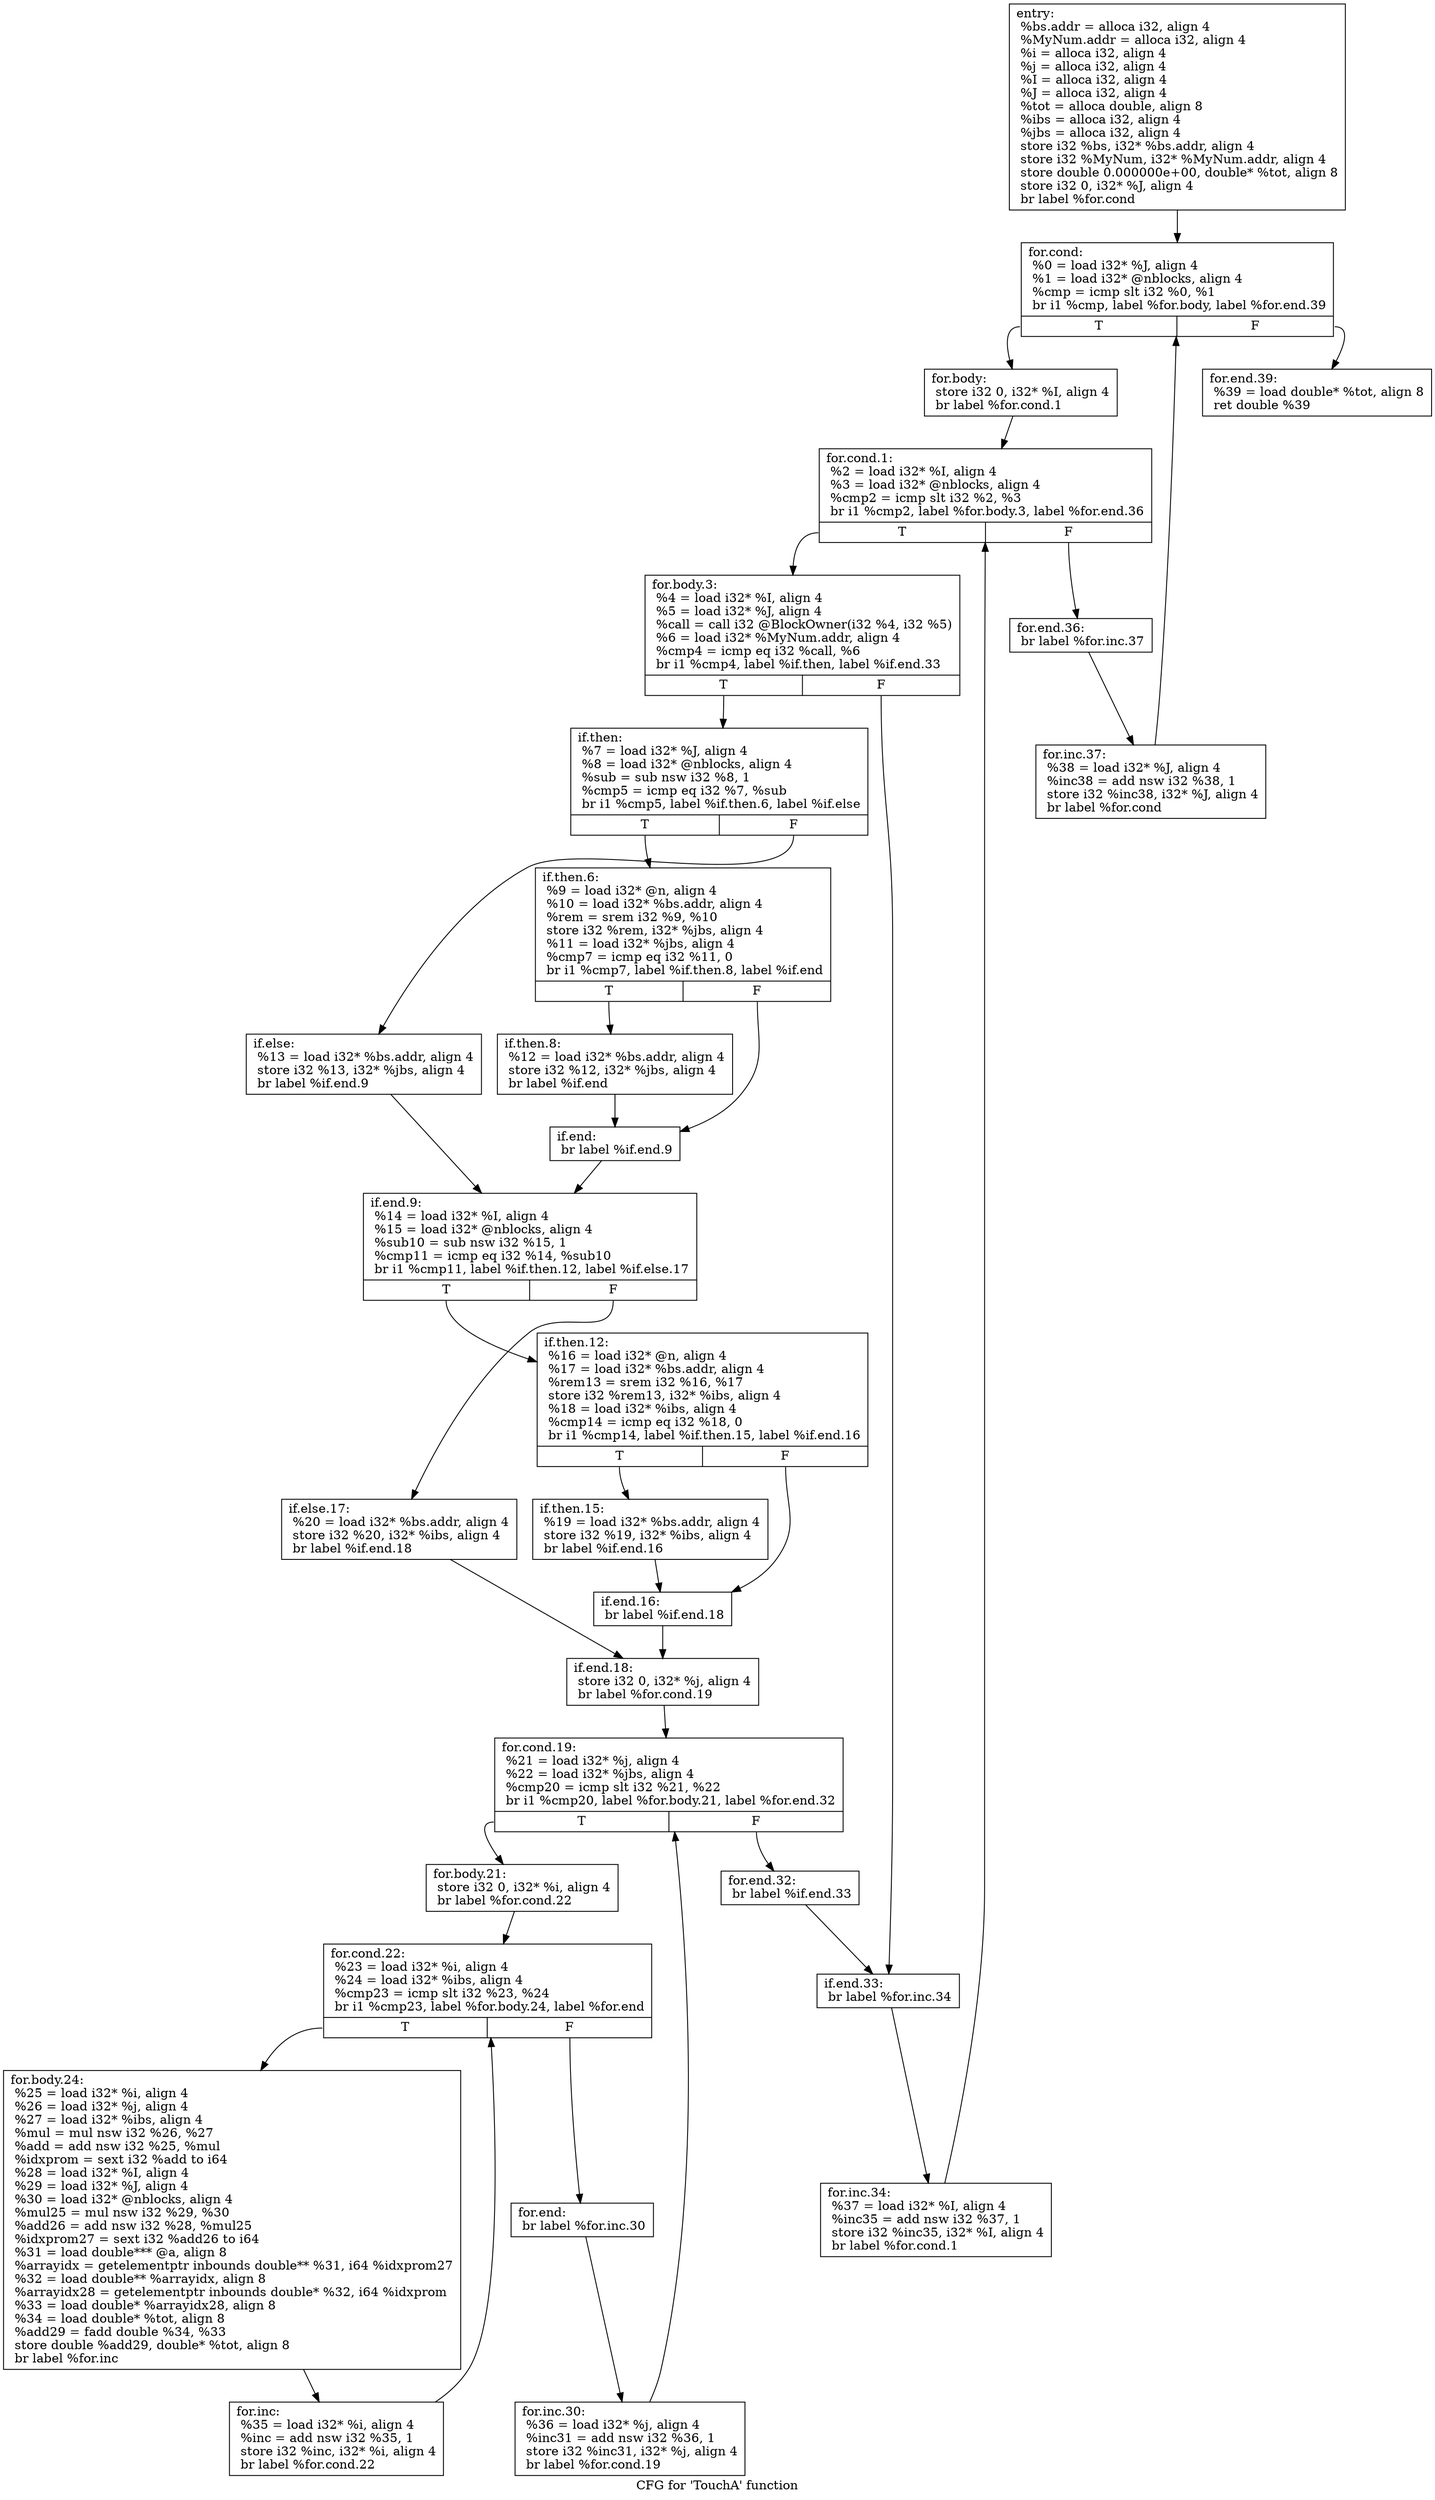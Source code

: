 digraph "CFG for 'TouchA' function" {
	label="CFG for 'TouchA' function";

	Node0x4906b40 [shape=record,label="{entry:\l  %bs.addr = alloca i32, align 4\l  %MyNum.addr = alloca i32, align 4\l  %i = alloca i32, align 4\l  %j = alloca i32, align 4\l  %I = alloca i32, align 4\l  %J = alloca i32, align 4\l  %tot = alloca double, align 8\l  %ibs = alloca i32, align 4\l  %jbs = alloca i32, align 4\l  store i32 %bs, i32* %bs.addr, align 4\l  store i32 %MyNum, i32* %MyNum.addr, align 4\l  store double 0.000000e+00, double* %tot, align 8\l  store i32 0, i32* %J, align 4\l  br label %for.cond\l}"];
	Node0x4906b40 -> Node0x4906b90;
	Node0x4906b90 [shape=record,label="{for.cond:                                         \l  %0 = load i32* %J, align 4\l  %1 = load i32* @nblocks, align 4\l  %cmp = icmp slt i32 %0, %1\l  br i1 %cmp, label %for.body, label %for.end.39\l|{<s0>T|<s1>F}}"];
	Node0x4906b90:s0 -> Node0x4906be0;
	Node0x4906b90:s1 -> Node0x4907400;
	Node0x4906be0 [shape=record,label="{for.body:                                         \l  store i32 0, i32* %I, align 4\l  br label %for.cond.1\l}"];
	Node0x4906be0 -> Node0x4906c30;
	Node0x4906c30 [shape=record,label="{for.cond.1:                                       \l  %2 = load i32* %I, align 4\l  %3 = load i32* @nblocks, align 4\l  %cmp2 = icmp slt i32 %2, %3\l  br i1 %cmp2, label %for.body.3, label %for.end.36\l|{<s0>T|<s1>F}}"];
	Node0x4906c30:s0 -> Node0x4906c80;
	Node0x4906c30:s1 -> Node0x4907360;
	Node0x4906c80 [shape=record,label="{for.body.3:                                       \l  %4 = load i32* %I, align 4\l  %5 = load i32* %J, align 4\l  %call = call i32 @BlockOwner(i32 %4, i32 %5)\l  %6 = load i32* %MyNum.addr, align 4\l  %cmp4 = icmp eq i32 %call, %6\l  br i1 %cmp4, label %if.then, label %if.end.33\l|{<s0>T|<s1>F}}"];
	Node0x4906c80:s0 -> Node0x4906cd0;
	Node0x4906c80:s1 -> Node0x49072c0;
	Node0x4906cd0 [shape=record,label="{if.then:                                          \l  %7 = load i32* %J, align 4\l  %8 = load i32* @nblocks, align 4\l  %sub = sub nsw i32 %8, 1\l  %cmp5 = icmp eq i32 %7, %sub\l  br i1 %cmp5, label %if.then.6, label %if.else\l|{<s0>T|<s1>F}}"];
	Node0x4906cd0:s0 -> Node0x4906d20;
	Node0x4906cd0:s1 -> Node0x4906e10;
	Node0x4906d20 [shape=record,label="{if.then.6:                                        \l  %9 = load i32* @n, align 4\l  %10 = load i32* %bs.addr, align 4\l  %rem = srem i32 %9, %10\l  store i32 %rem, i32* %jbs, align 4\l  %11 = load i32* %jbs, align 4\l  %cmp7 = icmp eq i32 %11, 0\l  br i1 %cmp7, label %if.then.8, label %if.end\l|{<s0>T|<s1>F}}"];
	Node0x4906d20:s0 -> Node0x4906d70;
	Node0x4906d20:s1 -> Node0x4906dc0;
	Node0x4906d70 [shape=record,label="{if.then.8:                                        \l  %12 = load i32* %bs.addr, align 4\l  store i32 %12, i32* %jbs, align 4\l  br label %if.end\l}"];
	Node0x4906d70 -> Node0x4906dc0;
	Node0x4906dc0 [shape=record,label="{if.end:                                           \l  br label %if.end.9\l}"];
	Node0x4906dc0 -> Node0x4906e60;
	Node0x4906e10 [shape=record,label="{if.else:                                          \l  %13 = load i32* %bs.addr, align 4\l  store i32 %13, i32* %jbs, align 4\l  br label %if.end.9\l}"];
	Node0x4906e10 -> Node0x4906e60;
	Node0x4906e60 [shape=record,label="{if.end.9:                                         \l  %14 = load i32* %I, align 4\l  %15 = load i32* @nblocks, align 4\l  %sub10 = sub nsw i32 %15, 1\l  %cmp11 = icmp eq i32 %14, %sub10\l  br i1 %cmp11, label %if.then.12, label %if.else.17\l|{<s0>T|<s1>F}}"];
	Node0x4906e60:s0 -> Node0x4906eb0;
	Node0x4906e60:s1 -> Node0x4906fa0;
	Node0x4906eb0 [shape=record,label="{if.then.12:                                       \l  %16 = load i32* @n, align 4\l  %17 = load i32* %bs.addr, align 4\l  %rem13 = srem i32 %16, %17\l  store i32 %rem13, i32* %ibs, align 4\l  %18 = load i32* %ibs, align 4\l  %cmp14 = icmp eq i32 %18, 0\l  br i1 %cmp14, label %if.then.15, label %if.end.16\l|{<s0>T|<s1>F}}"];
	Node0x4906eb0:s0 -> Node0x4906f00;
	Node0x4906eb0:s1 -> Node0x4906f50;
	Node0x4906f00 [shape=record,label="{if.then.15:                                       \l  %19 = load i32* %bs.addr, align 4\l  store i32 %19, i32* %ibs, align 4\l  br label %if.end.16\l}"];
	Node0x4906f00 -> Node0x4906f50;
	Node0x4906f50 [shape=record,label="{if.end.16:                                        \l  br label %if.end.18\l}"];
	Node0x4906f50 -> Node0x4906ff0;
	Node0x4906fa0 [shape=record,label="{if.else.17:                                       \l  %20 = load i32* %bs.addr, align 4\l  store i32 %20, i32* %ibs, align 4\l  br label %if.end.18\l}"];
	Node0x4906fa0 -> Node0x4906ff0;
	Node0x4906ff0 [shape=record,label="{if.end.18:                                        \l  store i32 0, i32* %j, align 4\l  br label %for.cond.19\l}"];
	Node0x4906ff0 -> Node0x4907040;
	Node0x4907040 [shape=record,label="{for.cond.19:                                      \l  %21 = load i32* %j, align 4\l  %22 = load i32* %jbs, align 4\l  %cmp20 = icmp slt i32 %21, %22\l  br i1 %cmp20, label %for.body.21, label %for.end.32\l|{<s0>T|<s1>F}}"];
	Node0x4907040:s0 -> Node0x4907090;
	Node0x4907040:s1 -> Node0x4907270;
	Node0x4907090 [shape=record,label="{for.body.21:                                      \l  store i32 0, i32* %i, align 4\l  br label %for.cond.22\l}"];
	Node0x4907090 -> Node0x49070e0;
	Node0x49070e0 [shape=record,label="{for.cond.22:                                      \l  %23 = load i32* %i, align 4\l  %24 = load i32* %ibs, align 4\l  %cmp23 = icmp slt i32 %23, %24\l  br i1 %cmp23, label %for.body.24, label %for.end\l|{<s0>T|<s1>F}}"];
	Node0x49070e0:s0 -> Node0x4907130;
	Node0x49070e0:s1 -> Node0x49071d0;
	Node0x4907130 [shape=record,label="{for.body.24:                                      \l  %25 = load i32* %i, align 4\l  %26 = load i32* %j, align 4\l  %27 = load i32* %ibs, align 4\l  %mul = mul nsw i32 %26, %27\l  %add = add nsw i32 %25, %mul\l  %idxprom = sext i32 %add to i64\l  %28 = load i32* %I, align 4\l  %29 = load i32* %J, align 4\l  %30 = load i32* @nblocks, align 4\l  %mul25 = mul nsw i32 %29, %30\l  %add26 = add nsw i32 %28, %mul25\l  %idxprom27 = sext i32 %add26 to i64\l  %31 = load double*** @a, align 8\l  %arrayidx = getelementptr inbounds double** %31, i64 %idxprom27\l  %32 = load double** %arrayidx, align 8\l  %arrayidx28 = getelementptr inbounds double* %32, i64 %idxprom\l  %33 = load double* %arrayidx28, align 8\l  %34 = load double* %tot, align 8\l  %add29 = fadd double %34, %33\l  store double %add29, double* %tot, align 8\l  br label %for.inc\l}"];
	Node0x4907130 -> Node0x4907180;
	Node0x4907180 [shape=record,label="{for.inc:                                          \l  %35 = load i32* %i, align 4\l  %inc = add nsw i32 %35, 1\l  store i32 %inc, i32* %i, align 4\l  br label %for.cond.22\l}"];
	Node0x4907180 -> Node0x49070e0;
	Node0x49071d0 [shape=record,label="{for.end:                                          \l  br label %for.inc.30\l}"];
	Node0x49071d0 -> Node0x4907220;
	Node0x4907220 [shape=record,label="{for.inc.30:                                       \l  %36 = load i32* %j, align 4\l  %inc31 = add nsw i32 %36, 1\l  store i32 %inc31, i32* %j, align 4\l  br label %for.cond.19\l}"];
	Node0x4907220 -> Node0x4907040;
	Node0x4907270 [shape=record,label="{for.end.32:                                       \l  br label %if.end.33\l}"];
	Node0x4907270 -> Node0x49072c0;
	Node0x49072c0 [shape=record,label="{if.end.33:                                        \l  br label %for.inc.34\l}"];
	Node0x49072c0 -> Node0x4907310;
	Node0x4907310 [shape=record,label="{for.inc.34:                                       \l  %37 = load i32* %I, align 4\l  %inc35 = add nsw i32 %37, 1\l  store i32 %inc35, i32* %I, align 4\l  br label %for.cond.1\l}"];
	Node0x4907310 -> Node0x4906c30;
	Node0x4907360 [shape=record,label="{for.end.36:                                       \l  br label %for.inc.37\l}"];
	Node0x4907360 -> Node0x49073b0;
	Node0x49073b0 [shape=record,label="{for.inc.37:                                       \l  %38 = load i32* %J, align 4\l  %inc38 = add nsw i32 %38, 1\l  store i32 %inc38, i32* %J, align 4\l  br label %for.cond\l}"];
	Node0x49073b0 -> Node0x4906b90;
	Node0x4907400 [shape=record,label="{for.end.39:                                       \l  %39 = load double* %tot, align 8\l  ret double %39\l}"];
}
